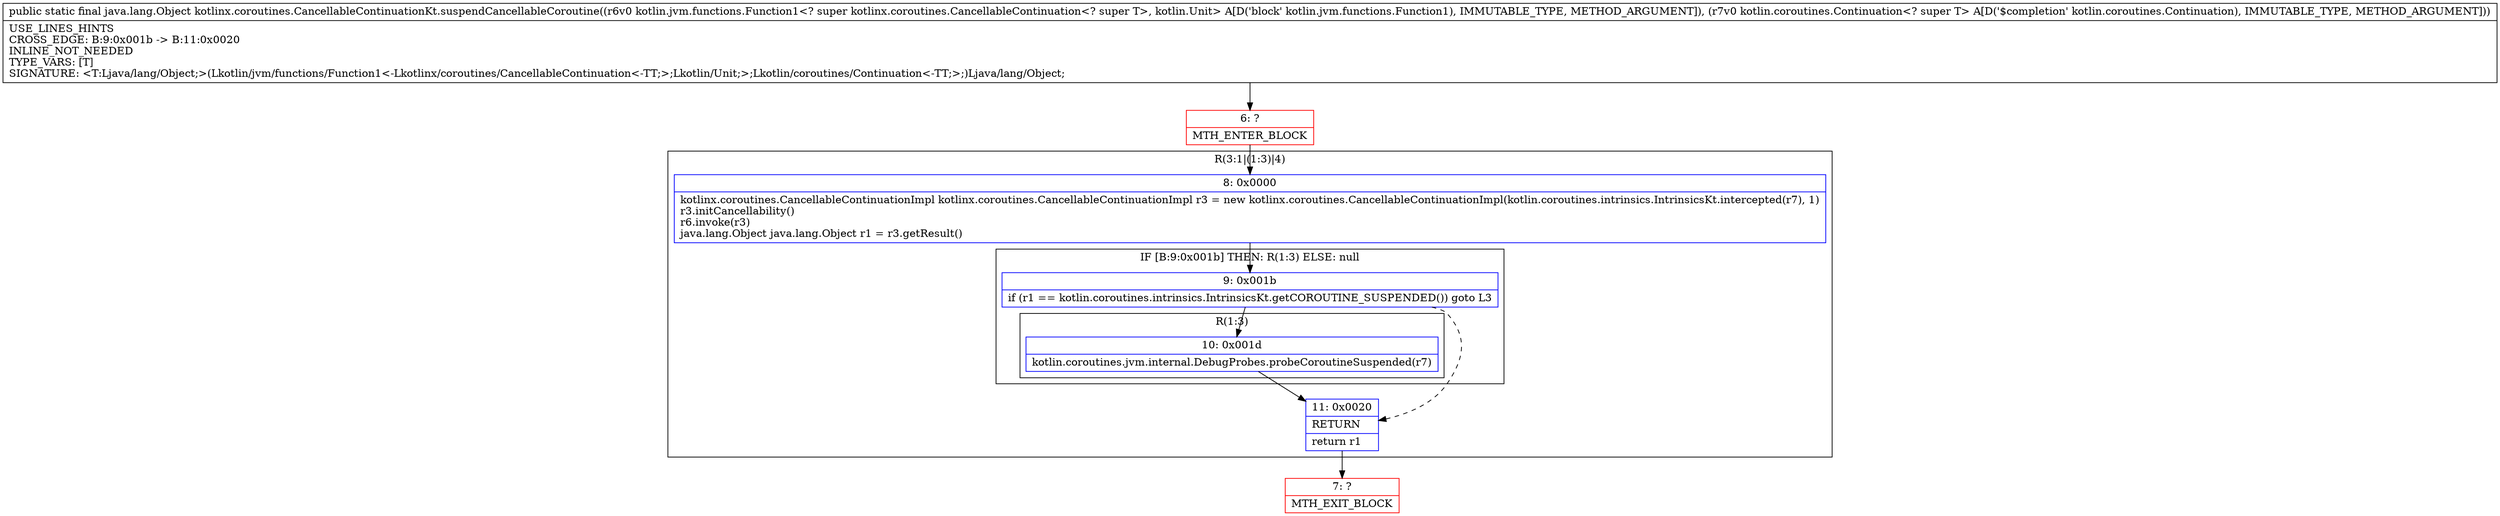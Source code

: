 digraph "CFG forkotlinx.coroutines.CancellableContinuationKt.suspendCancellableCoroutine(Lkotlin\/jvm\/functions\/Function1;Lkotlin\/coroutines\/Continuation;)Ljava\/lang\/Object;" {
subgraph cluster_Region_1685800514 {
label = "R(3:1|(1:3)|4)";
node [shape=record,color=blue];
Node_8 [shape=record,label="{8\:\ 0x0000|kotlinx.coroutines.CancellableContinuationImpl kotlinx.coroutines.CancellableContinuationImpl r3 = new kotlinx.coroutines.CancellableContinuationImpl(kotlin.coroutines.intrinsics.IntrinsicsKt.intercepted(r7), 1)\lr3.initCancellability()\lr6.invoke(r3)\ljava.lang.Object java.lang.Object r1 = r3.getResult()\l}"];
subgraph cluster_IfRegion_1965928481 {
label = "IF [B:9:0x001b] THEN: R(1:3) ELSE: null";
node [shape=record,color=blue];
Node_9 [shape=record,label="{9\:\ 0x001b|if (r1 == kotlin.coroutines.intrinsics.IntrinsicsKt.getCOROUTINE_SUSPENDED()) goto L3\l}"];
subgraph cluster_Region_316395962 {
label = "R(1:3)";
node [shape=record,color=blue];
Node_10 [shape=record,label="{10\:\ 0x001d|kotlin.coroutines.jvm.internal.DebugProbes.probeCoroutineSuspended(r7)\l}"];
}
}
Node_11 [shape=record,label="{11\:\ 0x0020|RETURN\l|return r1\l}"];
}
Node_6 [shape=record,color=red,label="{6\:\ ?|MTH_ENTER_BLOCK\l}"];
Node_7 [shape=record,color=red,label="{7\:\ ?|MTH_EXIT_BLOCK\l}"];
MethodNode[shape=record,label="{public static final java.lang.Object kotlinx.coroutines.CancellableContinuationKt.suspendCancellableCoroutine((r6v0 kotlin.jvm.functions.Function1\<? super kotlinx.coroutines.CancellableContinuation\<? super T\>, kotlin.Unit\> A[D('block' kotlin.jvm.functions.Function1), IMMUTABLE_TYPE, METHOD_ARGUMENT]), (r7v0 kotlin.coroutines.Continuation\<? super T\> A[D('$completion' kotlin.coroutines.Continuation), IMMUTABLE_TYPE, METHOD_ARGUMENT]))  | USE_LINES_HINTS\lCROSS_EDGE: B:9:0x001b \-\> B:11:0x0020\lINLINE_NOT_NEEDED\lTYPE_VARS: [T]\lSIGNATURE: \<T:Ljava\/lang\/Object;\>(Lkotlin\/jvm\/functions\/Function1\<\-Lkotlinx\/coroutines\/CancellableContinuation\<\-TT;\>;Lkotlin\/Unit;\>;Lkotlin\/coroutines\/Continuation\<\-TT;\>;)Ljava\/lang\/Object;\l}"];
MethodNode -> Node_6;Node_8 -> Node_9;
Node_9 -> Node_10;
Node_9 -> Node_11[style=dashed];
Node_10 -> Node_11;
Node_11 -> Node_7;
Node_6 -> Node_8;
}

